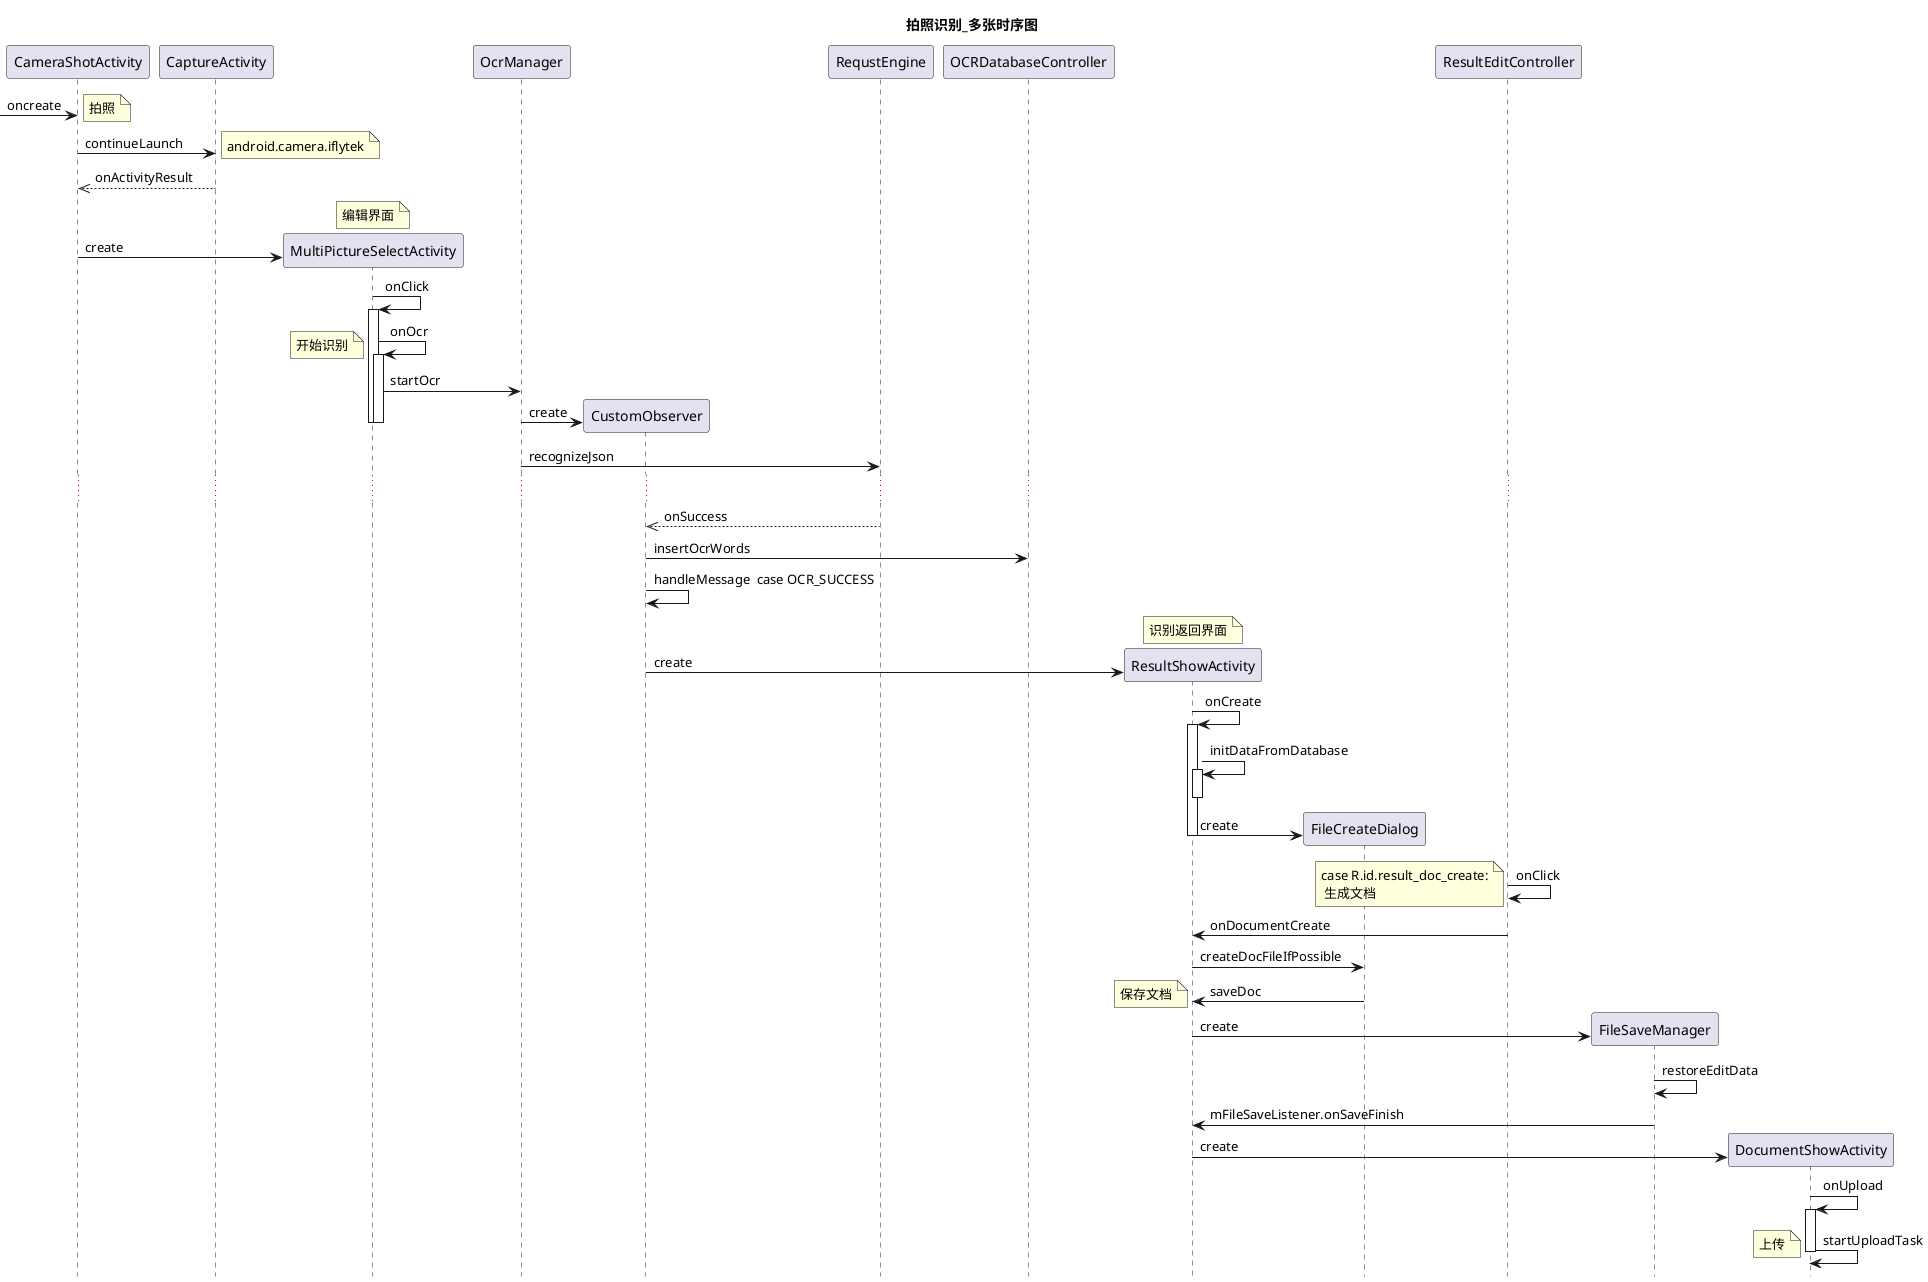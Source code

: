 @startuml
title 拍照识别_多张时序图

hide footbox


[-> CameraShotActivity: oncreate
note left: 拍照
CameraShotActivity->CaptureActivity:continueLaunch
note right:android.camera.iflytek
CaptureActivity -->> CameraShotActivity:onActivityResult
note over MultiPictureSelectActivity: 编辑界面
create MultiPictureSelectActivity
CameraShotActivity -> MultiPictureSelectActivity:create
MultiPictureSelectActivity -> MultiPictureSelectActivity:onClick
activate MultiPictureSelectActivity
MultiPictureSelectActivity -> MultiPictureSelectActivity:onOcr
note left: 开始识别
activate MultiPictureSelectActivity
MultiPictureSelectActivity -> OcrManager:startOcr
create CustomObserver
OcrManager -> CustomObserver:create
deactivate MultiPictureSelectActivity
deactivate MultiPictureSelectActivity
OcrManager -> RequstEngine: recognizeJson
...
CustomObserver <<--RequstEngine: onSuccess
CustomObserver -> OCRDatabaseController: insertOcrWords
CustomObserver -> CustomObserver: handleMessage  case OCR_SUCCESS
note over ResultShowActivity: 识别返回界面
create ResultShowActivity
CustomObserver -> ResultShowActivity: create
ResultShowActivity -> ResultShowActivity: onCreate
activate ResultShowActivity
ResultShowActivity->ResultShowActivity:initDataFromDatabase
activate ResultShowActivity
deactivate ResultShowActivity
create FileCreateDialog
ResultShowActivity->FileCreateDialog:create
deactivate ResultShowActivity
ResultEditController -> ResultEditController: onClick
note left: case R.id.result_doc_create:\n 生成文档
ResultEditController -> ResultShowActivity: onDocumentCreate
ResultShowActivity -> FileCreateDialog: createDocFileIfPossible
FileCreateDialog -> ResultShowActivity:saveDoc
note left: 保存文档
create FileSaveManager
ResultShowActivity -> FileSaveManager: create
FileSaveManager -> FileSaveManager: restoreEditData
FileSaveManager -> ResultShowActivity: mFileSaveListener.onSaveFinish
create DocumentShowActivity
ResultShowActivity -> DocumentShowActivity: create
DocumentShowActivity -> DocumentShowActivity: onUpload
activate DocumentShowActivity
DocumentShowActivity -> DocumentShowActivity: startUploadTask
note left: 上传
deactivate


@enduml
